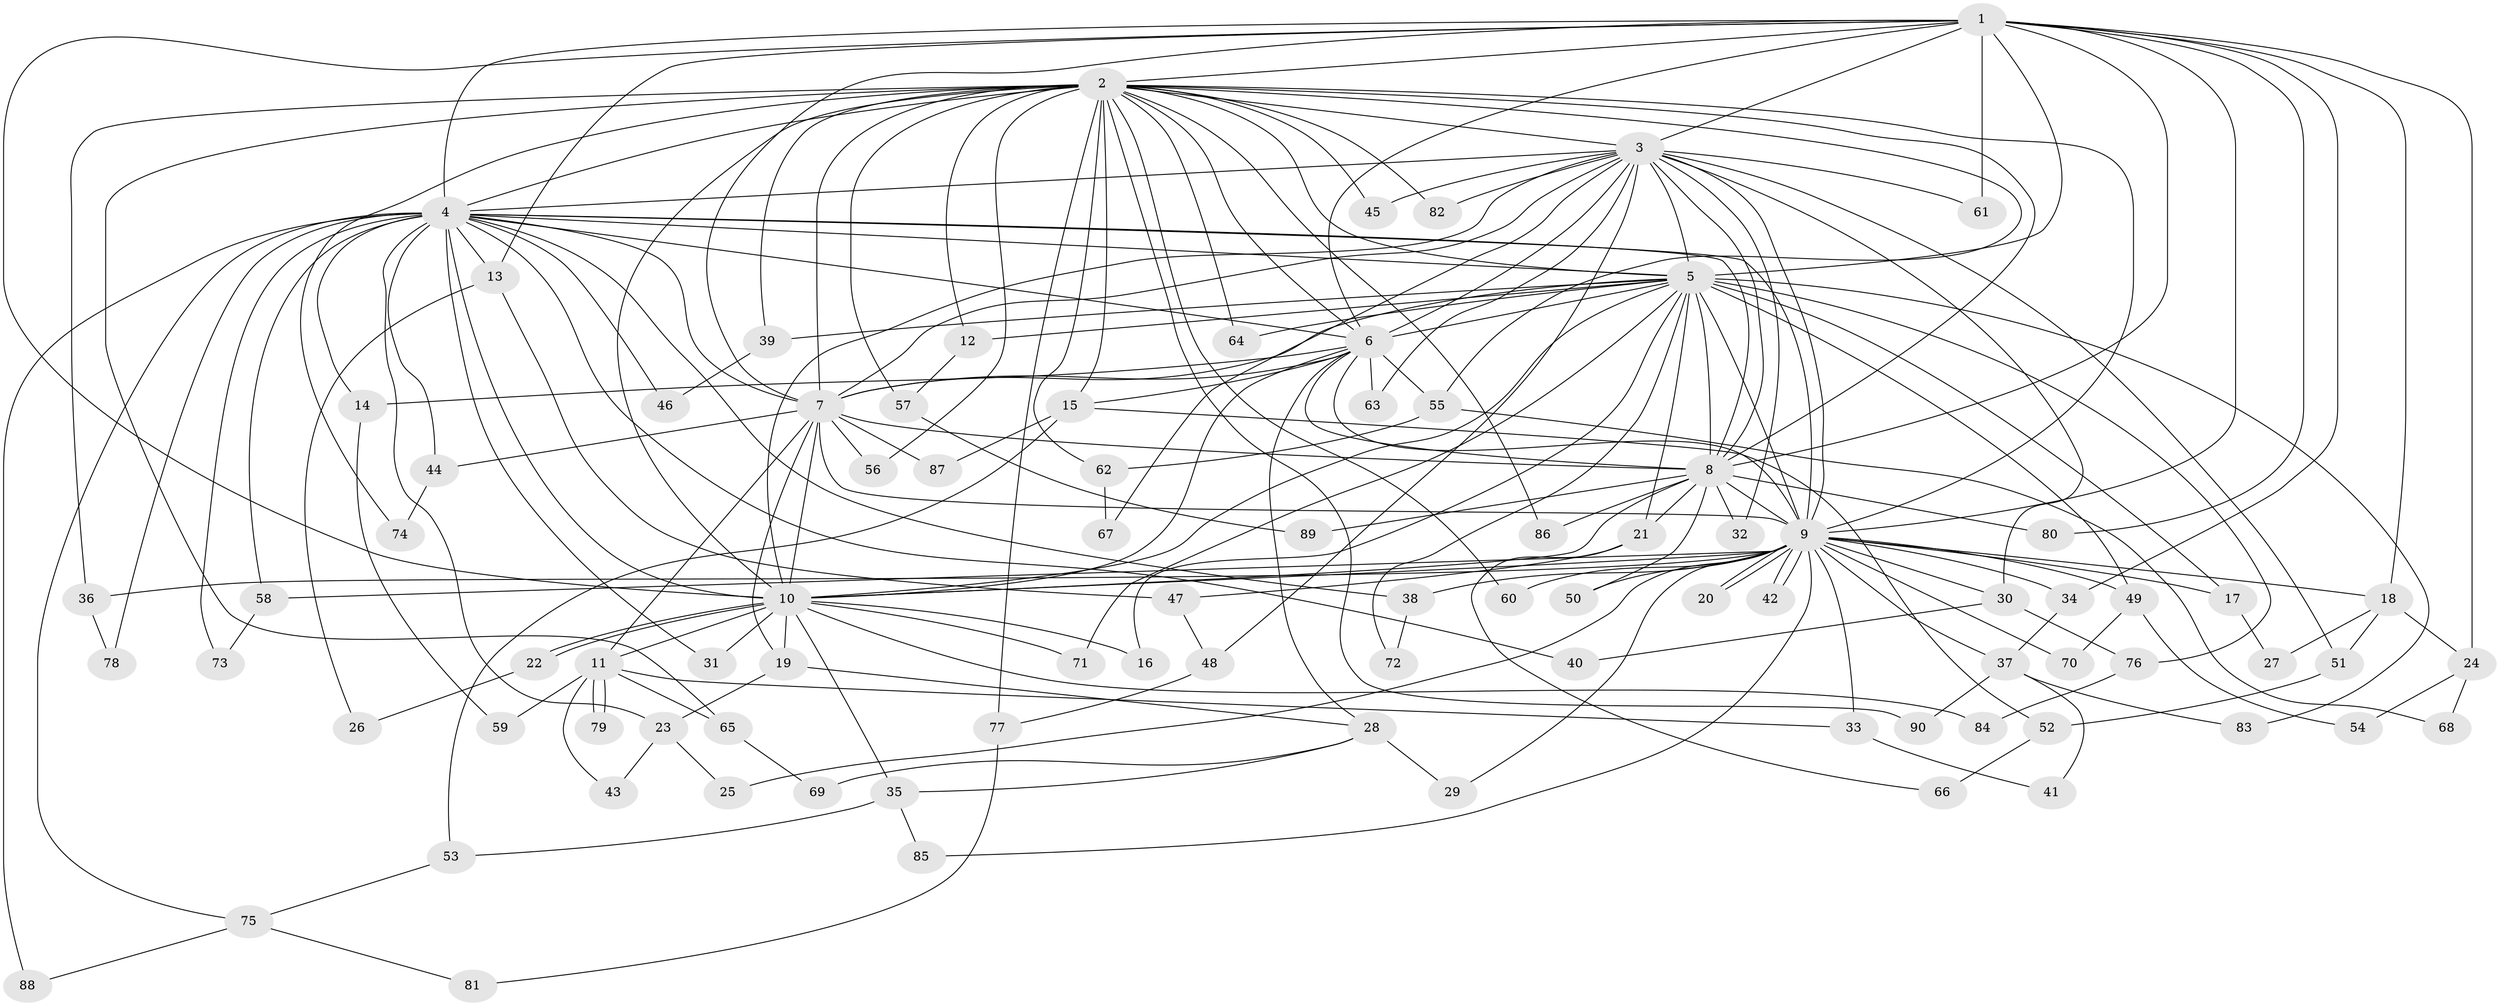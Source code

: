 // coarse degree distribution, {9: 0.05405405405405406, 24: 0.02702702702702703, 7: 0.02702702702702703, 19: 0.02702702702702703, 6: 0.10810810810810811, 11: 0.02702702702702703, 2: 0.32432432432432434, 5: 0.08108108108108109, 4: 0.10810810810810811, 1: 0.10810810810810811, 3: 0.10810810810810811}
// Generated by graph-tools (version 1.1) at 2025/49/03/04/25 22:49:43]
// undirected, 90 vertices, 205 edges
graph export_dot {
  node [color=gray90,style=filled];
  1;
  2;
  3;
  4;
  5;
  6;
  7;
  8;
  9;
  10;
  11;
  12;
  13;
  14;
  15;
  16;
  17;
  18;
  19;
  20;
  21;
  22;
  23;
  24;
  25;
  26;
  27;
  28;
  29;
  30;
  31;
  32;
  33;
  34;
  35;
  36;
  37;
  38;
  39;
  40;
  41;
  42;
  43;
  44;
  45;
  46;
  47;
  48;
  49;
  50;
  51;
  52;
  53;
  54;
  55;
  56;
  57;
  58;
  59;
  60;
  61;
  62;
  63;
  64;
  65;
  66;
  67;
  68;
  69;
  70;
  71;
  72;
  73;
  74;
  75;
  76;
  77;
  78;
  79;
  80;
  81;
  82;
  83;
  84;
  85;
  86;
  87;
  88;
  89;
  90;
  1 -- 2;
  1 -- 3;
  1 -- 4;
  1 -- 5;
  1 -- 6;
  1 -- 7;
  1 -- 8;
  1 -- 9;
  1 -- 10;
  1 -- 13;
  1 -- 18;
  1 -- 24;
  1 -- 34;
  1 -- 61;
  1 -- 80;
  2 -- 3;
  2 -- 4;
  2 -- 5;
  2 -- 6;
  2 -- 7;
  2 -- 8;
  2 -- 9;
  2 -- 10;
  2 -- 12;
  2 -- 15;
  2 -- 36;
  2 -- 39;
  2 -- 45;
  2 -- 55;
  2 -- 56;
  2 -- 57;
  2 -- 60;
  2 -- 62;
  2 -- 64;
  2 -- 65;
  2 -- 74;
  2 -- 77;
  2 -- 82;
  2 -- 86;
  2 -- 90;
  3 -- 4;
  3 -- 5;
  3 -- 6;
  3 -- 7;
  3 -- 8;
  3 -- 9;
  3 -- 10;
  3 -- 30;
  3 -- 32;
  3 -- 45;
  3 -- 48;
  3 -- 51;
  3 -- 61;
  3 -- 63;
  3 -- 67;
  3 -- 82;
  4 -- 5;
  4 -- 6;
  4 -- 7;
  4 -- 8;
  4 -- 9;
  4 -- 10;
  4 -- 13;
  4 -- 14;
  4 -- 23;
  4 -- 31;
  4 -- 38;
  4 -- 40;
  4 -- 44;
  4 -- 46;
  4 -- 58;
  4 -- 73;
  4 -- 75;
  4 -- 78;
  4 -- 88;
  5 -- 6;
  5 -- 7;
  5 -- 8;
  5 -- 9;
  5 -- 10;
  5 -- 12;
  5 -- 16;
  5 -- 17;
  5 -- 21;
  5 -- 39;
  5 -- 49;
  5 -- 64;
  5 -- 71;
  5 -- 72;
  5 -- 76;
  5 -- 83;
  6 -- 7;
  6 -- 8;
  6 -- 9;
  6 -- 10;
  6 -- 14;
  6 -- 15;
  6 -- 28;
  6 -- 55;
  6 -- 63;
  7 -- 8;
  7 -- 9;
  7 -- 10;
  7 -- 11;
  7 -- 19;
  7 -- 44;
  7 -- 56;
  7 -- 87;
  8 -- 9;
  8 -- 10;
  8 -- 21;
  8 -- 32;
  8 -- 50;
  8 -- 80;
  8 -- 86;
  8 -- 89;
  9 -- 10;
  9 -- 17;
  9 -- 18;
  9 -- 20;
  9 -- 20;
  9 -- 25;
  9 -- 29;
  9 -- 30;
  9 -- 33;
  9 -- 34;
  9 -- 36;
  9 -- 37;
  9 -- 38;
  9 -- 42;
  9 -- 42;
  9 -- 49;
  9 -- 50;
  9 -- 58;
  9 -- 60;
  9 -- 70;
  9 -- 85;
  10 -- 11;
  10 -- 16;
  10 -- 19;
  10 -- 22;
  10 -- 22;
  10 -- 31;
  10 -- 35;
  10 -- 71;
  10 -- 84;
  11 -- 33;
  11 -- 43;
  11 -- 59;
  11 -- 65;
  11 -- 79;
  11 -- 79;
  12 -- 57;
  13 -- 26;
  13 -- 47;
  14 -- 59;
  15 -- 52;
  15 -- 53;
  15 -- 87;
  17 -- 27;
  18 -- 24;
  18 -- 27;
  18 -- 51;
  19 -- 23;
  19 -- 28;
  21 -- 47;
  21 -- 66;
  22 -- 26;
  23 -- 25;
  23 -- 43;
  24 -- 54;
  24 -- 68;
  28 -- 29;
  28 -- 35;
  28 -- 69;
  30 -- 40;
  30 -- 76;
  33 -- 41;
  34 -- 37;
  35 -- 53;
  35 -- 85;
  36 -- 78;
  37 -- 41;
  37 -- 83;
  37 -- 90;
  38 -- 72;
  39 -- 46;
  44 -- 74;
  47 -- 48;
  48 -- 77;
  49 -- 54;
  49 -- 70;
  51 -- 52;
  52 -- 66;
  53 -- 75;
  55 -- 62;
  55 -- 68;
  57 -- 89;
  58 -- 73;
  62 -- 67;
  65 -- 69;
  75 -- 81;
  75 -- 88;
  76 -- 84;
  77 -- 81;
}
